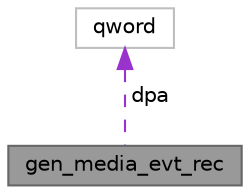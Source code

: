digraph "gen_media_evt_rec"
{
 // LATEX_PDF_SIZE
  bgcolor="transparent";
  edge [fontname=Helvetica,fontsize=10,labelfontname=Helvetica,labelfontsize=10];
  node [fontname=Helvetica,fontsize=10,shape=box,height=0.2,width=0.4];
  Node1 [label="gen_media_evt_rec",height=0.2,width=0.4,color="gray40", fillcolor="grey60", style="filled", fontcolor="black",tooltip=" "];
  Node2 -> Node1 [dir="back",color="darkorchid3",style="dashed",label=" dpa" ];
  Node2 [label="qword",height=0.2,width=0.4,color="grey75", fillcolor="white", style="filled",URL="$unionqword.html",tooltip=" "];
}
